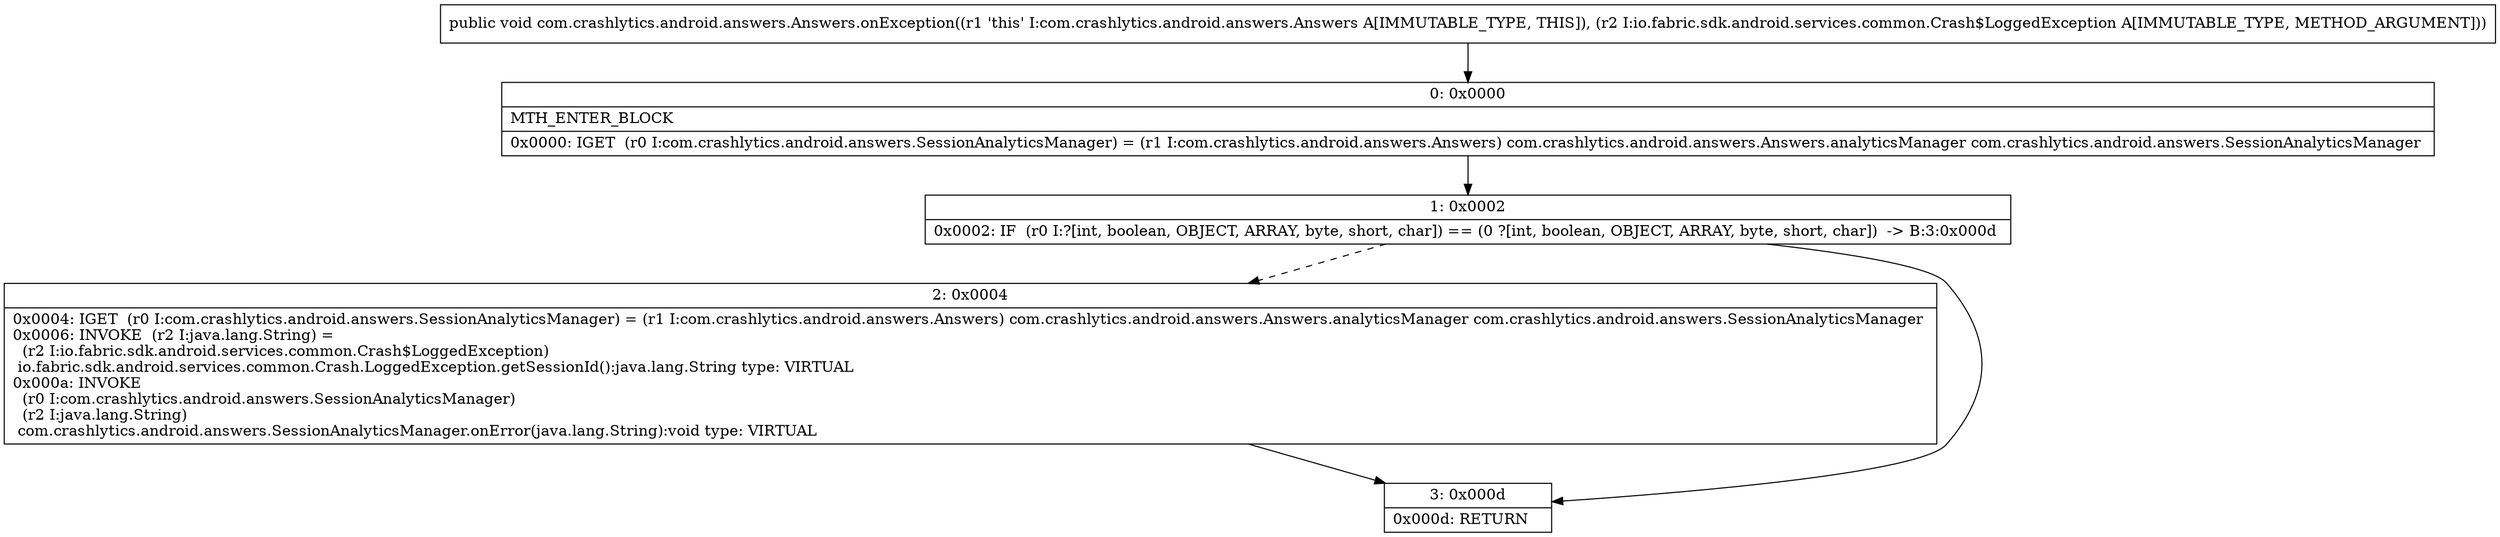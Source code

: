 digraph "CFG forcom.crashlytics.android.answers.Answers.onException(Lio\/fabric\/sdk\/android\/services\/common\/Crash$LoggedException;)V" {
Node_0 [shape=record,label="{0\:\ 0x0000|MTH_ENTER_BLOCK\l|0x0000: IGET  (r0 I:com.crashlytics.android.answers.SessionAnalyticsManager) = (r1 I:com.crashlytics.android.answers.Answers) com.crashlytics.android.answers.Answers.analyticsManager com.crashlytics.android.answers.SessionAnalyticsManager \l}"];
Node_1 [shape=record,label="{1\:\ 0x0002|0x0002: IF  (r0 I:?[int, boolean, OBJECT, ARRAY, byte, short, char]) == (0 ?[int, boolean, OBJECT, ARRAY, byte, short, char])  \-\> B:3:0x000d \l}"];
Node_2 [shape=record,label="{2\:\ 0x0004|0x0004: IGET  (r0 I:com.crashlytics.android.answers.SessionAnalyticsManager) = (r1 I:com.crashlytics.android.answers.Answers) com.crashlytics.android.answers.Answers.analyticsManager com.crashlytics.android.answers.SessionAnalyticsManager \l0x0006: INVOKE  (r2 I:java.lang.String) = \l  (r2 I:io.fabric.sdk.android.services.common.Crash$LoggedException)\l io.fabric.sdk.android.services.common.Crash.LoggedException.getSessionId():java.lang.String type: VIRTUAL \l0x000a: INVOKE  \l  (r0 I:com.crashlytics.android.answers.SessionAnalyticsManager)\l  (r2 I:java.lang.String)\l com.crashlytics.android.answers.SessionAnalyticsManager.onError(java.lang.String):void type: VIRTUAL \l}"];
Node_3 [shape=record,label="{3\:\ 0x000d|0x000d: RETURN   \l}"];
MethodNode[shape=record,label="{public void com.crashlytics.android.answers.Answers.onException((r1 'this' I:com.crashlytics.android.answers.Answers A[IMMUTABLE_TYPE, THIS]), (r2 I:io.fabric.sdk.android.services.common.Crash$LoggedException A[IMMUTABLE_TYPE, METHOD_ARGUMENT])) }"];
MethodNode -> Node_0;
Node_0 -> Node_1;
Node_1 -> Node_2[style=dashed];
Node_1 -> Node_3;
Node_2 -> Node_3;
}

